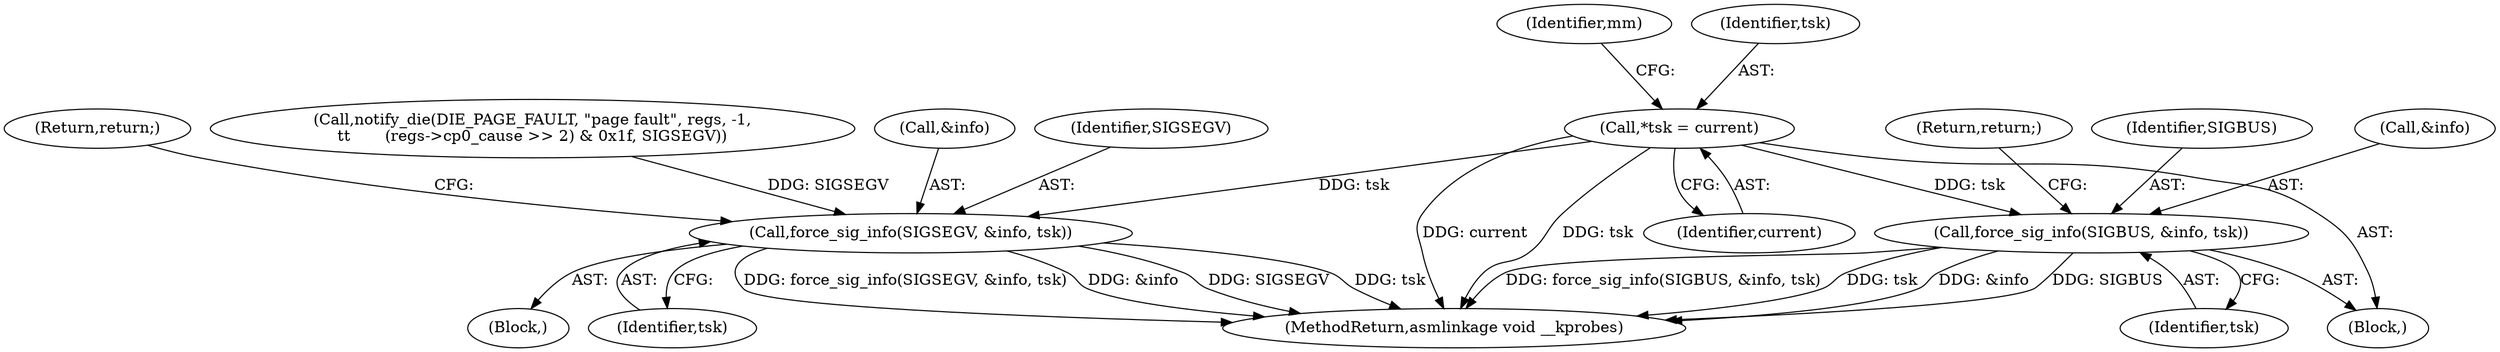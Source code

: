 digraph "0_linux_a8b0ca17b80e92faab46ee7179ba9e99ccb61233_14@pointer" {
"1000124" [label="(Call,*tsk = current)"];
"1000464" [label="(Call,force_sig_info(SIGSEGV, &info, tsk))"];
"1000562" [label="(Call,force_sig_info(SIGBUS, &info, tsk))"];
"1000562" [label="(Call,force_sig_info(SIGBUS, &info, tsk))"];
"1000129" [label="(Identifier,mm)"];
"1000465" [label="(Identifier,SIGSEGV)"];
"1000407" [label="(Block,)"];
"1000469" [label="(Return,return;)"];
"1000656" [label="(MethodReturn,asmlinkage void __kprobes)"];
"1000464" [label="(Call,force_sig_info(SIGSEGV, &info, tsk))"];
"1000563" [label="(Identifier,SIGBUS)"];
"1000566" [label="(Identifier,tsk)"];
"1000564" [label="(Call,&info)"];
"1000468" [label="(Identifier,tsk)"];
"1000126" [label="(Identifier,current)"];
"1000567" [label="(Return,return;)"];
"1000160" [label="(Call,notify_die(DIE_PAGE_FAULT, \"page fault\", regs, -1,\n\t\t       (regs->cp0_cause >> 2) & 0x1f, SIGSEGV))"];
"1000125" [label="(Identifier,tsk)"];
"1000124" [label="(Call,*tsk = current)"];
"1000118" [label="(Block,)"];
"1000466" [label="(Call,&info)"];
"1000124" -> "1000118"  [label="AST: "];
"1000124" -> "1000126"  [label="CFG: "];
"1000125" -> "1000124"  [label="AST: "];
"1000126" -> "1000124"  [label="AST: "];
"1000129" -> "1000124"  [label="CFG: "];
"1000124" -> "1000656"  [label="DDG: current"];
"1000124" -> "1000656"  [label="DDG: tsk"];
"1000124" -> "1000464"  [label="DDG: tsk"];
"1000124" -> "1000562"  [label="DDG: tsk"];
"1000464" -> "1000407"  [label="AST: "];
"1000464" -> "1000468"  [label="CFG: "];
"1000465" -> "1000464"  [label="AST: "];
"1000466" -> "1000464"  [label="AST: "];
"1000468" -> "1000464"  [label="AST: "];
"1000469" -> "1000464"  [label="CFG: "];
"1000464" -> "1000656"  [label="DDG: SIGSEGV"];
"1000464" -> "1000656"  [label="DDG: tsk"];
"1000464" -> "1000656"  [label="DDG: force_sig_info(SIGSEGV, &info, tsk)"];
"1000464" -> "1000656"  [label="DDG: &info"];
"1000160" -> "1000464"  [label="DDG: SIGSEGV"];
"1000562" -> "1000118"  [label="AST: "];
"1000562" -> "1000566"  [label="CFG: "];
"1000563" -> "1000562"  [label="AST: "];
"1000564" -> "1000562"  [label="AST: "];
"1000566" -> "1000562"  [label="AST: "];
"1000567" -> "1000562"  [label="CFG: "];
"1000562" -> "1000656"  [label="DDG: SIGBUS"];
"1000562" -> "1000656"  [label="DDG: force_sig_info(SIGBUS, &info, tsk)"];
"1000562" -> "1000656"  [label="DDG: tsk"];
"1000562" -> "1000656"  [label="DDG: &info"];
}

